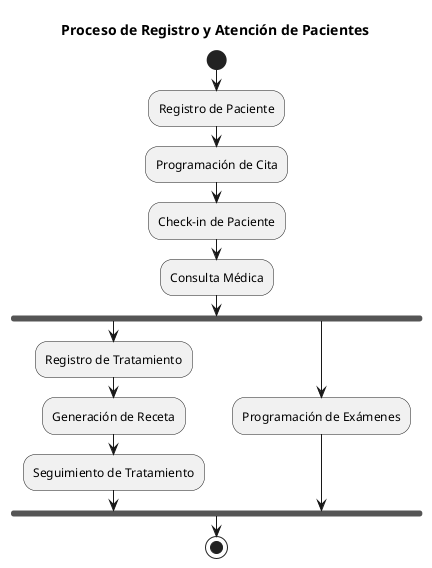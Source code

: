@startuml Workflow Diagram - MediPlus

' Proceso de Registro y Atención de Pacientes
title Proceso de Registro y Atención de Pacientes

start
:Registro de Paciente;
:Programación de Cita;
:Check-in de Paciente;
:Consulta Médica;
fork
  :Registro de Tratamiento;
  :Generación de Receta;
  :Seguimiento de Tratamiento;
fork again
  :Programación de Exámenes;
end fork
stop

@enduml

